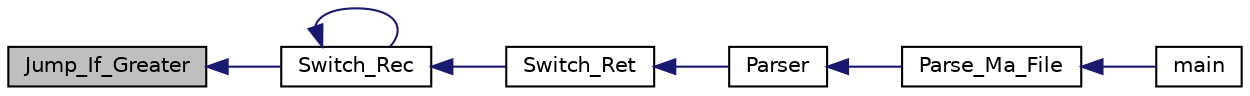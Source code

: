digraph "Jump_If_Greater"
{
  edge [fontname="Helvetica",fontsize="10",labelfontname="Helvetica",labelfontsize="10"];
  node [fontname="Helvetica",fontsize="10",shape=record];
  rankdir="LR";
  Node1 [label="Jump_If_Greater",height=0.2,width=0.4,color="black", fillcolor="grey75", style="filled", fontcolor="black"];
  Node1 -> Node2 [dir="back",color="midnightblue",fontsize="10",style="solid"];
  Node2 [label="Switch_Rec",height=0.2,width=0.4,color="black", fillcolor="white", style="filled",URL="$ma2asm_8c.html#a0f86decae28359b4f5374e06ca747d77"];
  Node2 -> Node3 [dir="back",color="midnightblue",fontsize="10",style="solid"];
  Node3 [label="Switch_Ret",height=0.2,width=0.4,color="black", fillcolor="white", style="filled",URL="$ma__protos_8h.html#ab348042c2e4626c2e75741315166aed5"];
  Node3 -> Node4 [dir="back",color="midnightblue",fontsize="10",style="solid"];
  Node4 [label="Parser",height=0.2,width=0.4,color="black", fillcolor="white", style="filled",URL="$ma__parser_8c.html#a3dbe66c5fada4cfd6e6d6d8f775e0caf"];
  Node4 -> Node5 [dir="back",color="midnightblue",fontsize="10",style="solid"];
  Node5 [label="Parse_Ma_File",height=0.2,width=0.4,color="black", fillcolor="white", style="filled",URL="$ma__parser_8c.html#a4f91bc7ddfc80bc559642b19019052a1"];
  Node5 -> Node6 [dir="back",color="midnightblue",fontsize="10",style="solid"];
  Node6 [label="main",height=0.2,width=0.4,color="black", fillcolor="white", style="filled",URL="$ma2asm_8c.html#a0ddf1224851353fc92bfbff6f499fa97"];
  Node2 -> Node2 [dir="back",color="midnightblue",fontsize="10",style="solid"];
}
